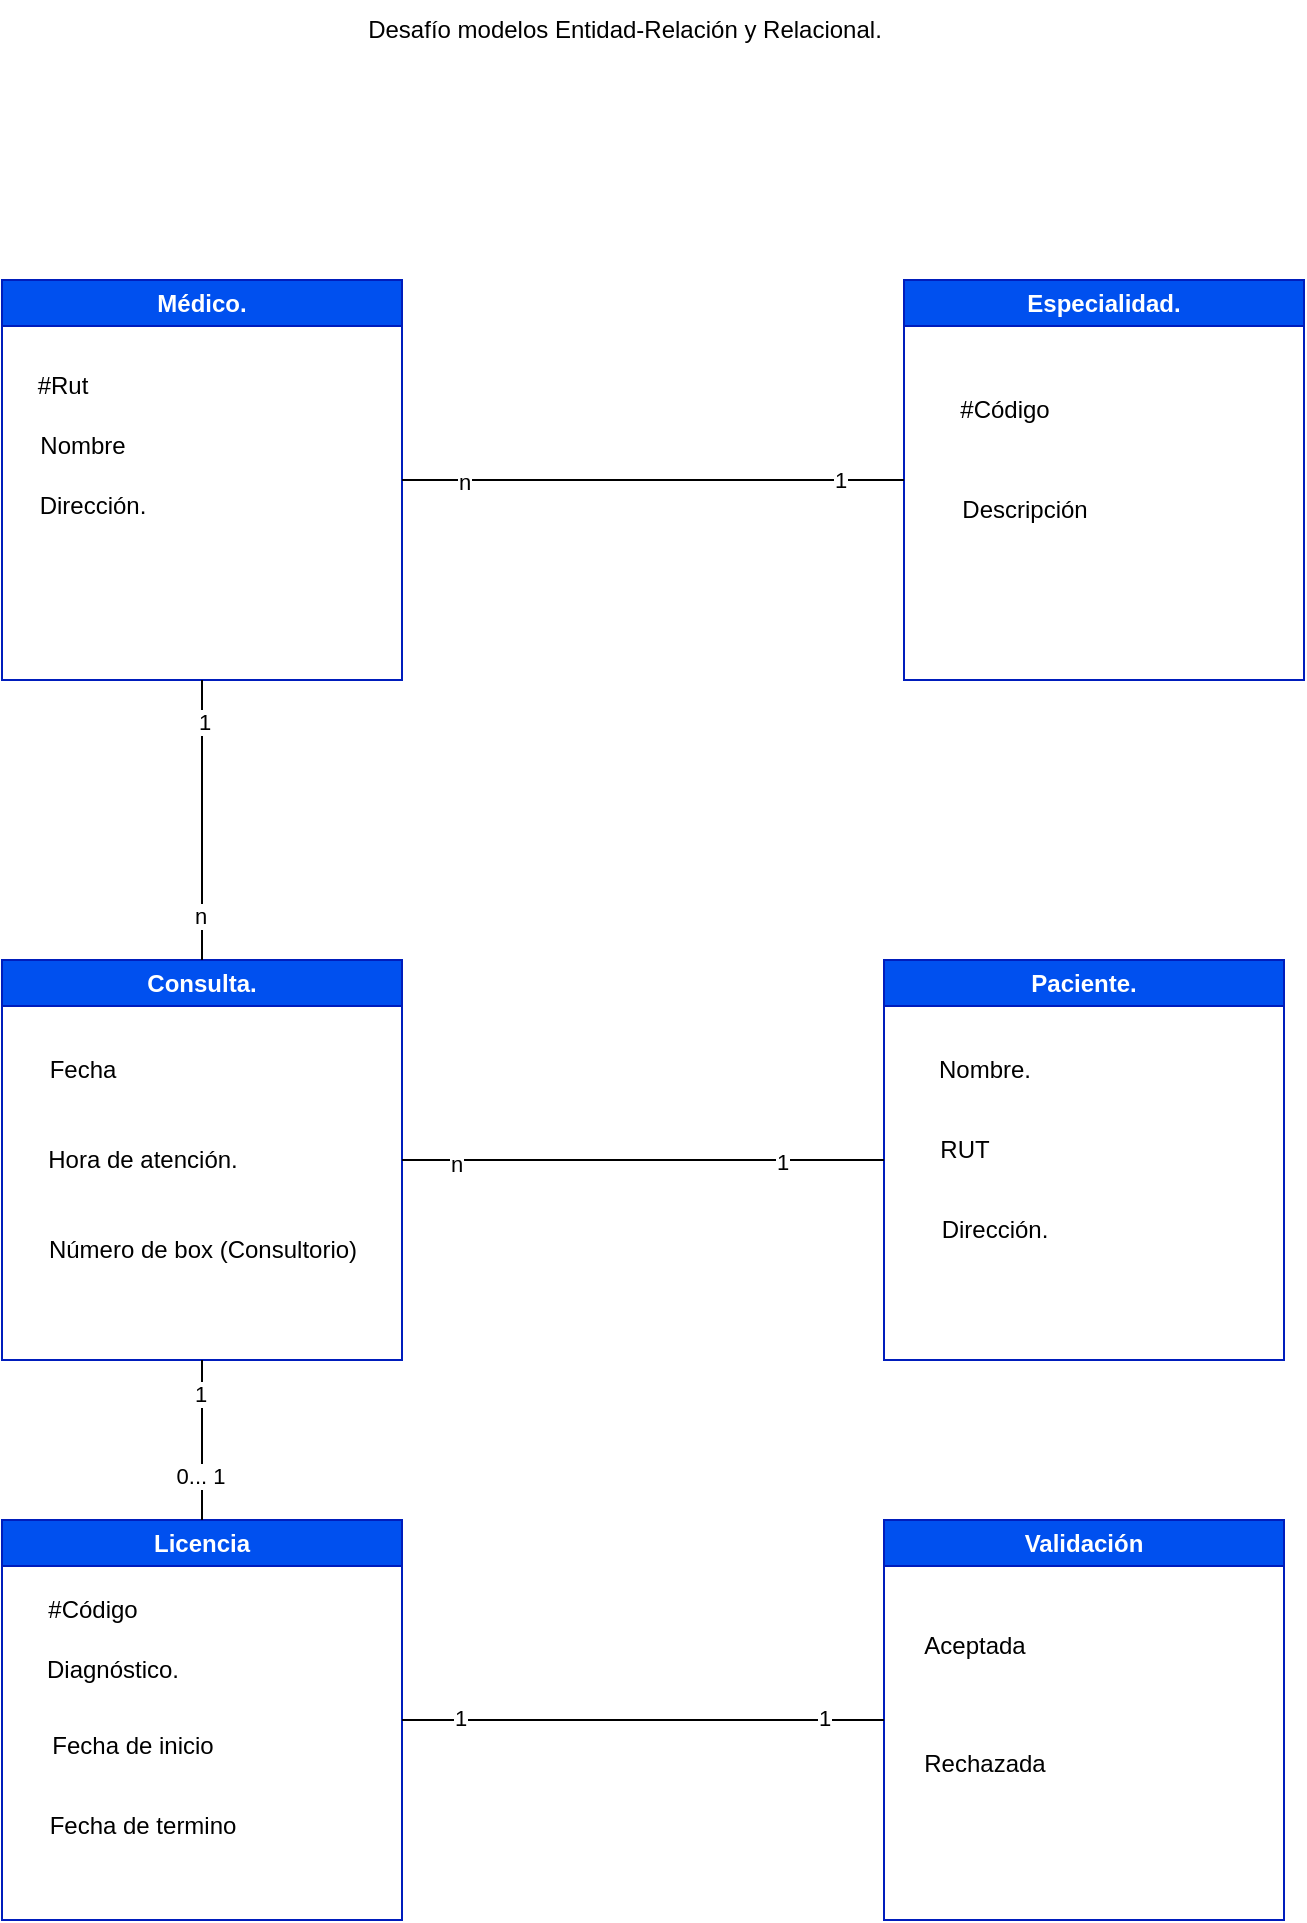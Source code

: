 <mxfile version="24.0.4" type="device">
  <diagram name="Página-1" id="icNDdeX-UyuWfVcSb-j_">
    <mxGraphModel dx="864" dy="508" grid="1" gridSize="10" guides="1" tooltips="1" connect="1" arrows="1" fold="1" page="1" pageScale="1" pageWidth="827" pageHeight="1169" math="0" shadow="0">
      <root>
        <mxCell id="0" />
        <mxCell id="1" parent="0" />
        <mxCell id="hrx3gyYdUe3ru_aE6t91-1" value="Médico." style="swimlane;whiteSpace=wrap;html=1;fillColor=#0050ef;fontColor=#ffffff;strokeColor=#001DBC;" vertex="1" parent="1">
          <mxGeometry x="109" y="320" width="200" height="200" as="geometry" />
        </mxCell>
        <mxCell id="hrx3gyYdUe3ru_aE6t91-8" value="Dirección." style="text;html=1;align=center;verticalAlign=middle;resizable=0;points=[];autosize=1;strokeColor=none;fillColor=none;" vertex="1" parent="hrx3gyYdUe3ru_aE6t91-1">
          <mxGeometry x="5" y="98" width="80" height="30" as="geometry" />
        </mxCell>
        <mxCell id="hrx3gyYdUe3ru_aE6t91-7" value="Nombre" style="text;html=1;align=center;verticalAlign=middle;resizable=0;points=[];autosize=1;strokeColor=none;fillColor=none;" vertex="1" parent="hrx3gyYdUe3ru_aE6t91-1">
          <mxGeometry x="5" y="68" width="70" height="30" as="geometry" />
        </mxCell>
        <mxCell id="hrx3gyYdUe3ru_aE6t91-6" value="#Rut" style="text;html=1;align=center;verticalAlign=middle;resizable=0;points=[];autosize=1;strokeColor=none;fillColor=none;" vertex="1" parent="hrx3gyYdUe3ru_aE6t91-1">
          <mxGeometry x="5" y="38" width="50" height="30" as="geometry" />
        </mxCell>
        <mxCell id="hrx3gyYdUe3ru_aE6t91-2" value="Especialidad." style="swimlane;whiteSpace=wrap;html=1;fillColor=#0050ef;fontColor=#ffffff;strokeColor=#001DBC;" vertex="1" parent="1">
          <mxGeometry x="560" y="320" width="200" height="200" as="geometry" />
        </mxCell>
        <mxCell id="hrx3gyYdUe3ru_aE6t91-10" value="Descripción" style="text;html=1;align=center;verticalAlign=middle;resizable=0;points=[];autosize=1;strokeColor=none;fillColor=none;" vertex="1" parent="hrx3gyYdUe3ru_aE6t91-2">
          <mxGeometry x="15" y="100" width="90" height="30" as="geometry" />
        </mxCell>
        <mxCell id="hrx3gyYdUe3ru_aE6t91-9" value="#Código" style="text;html=1;align=center;verticalAlign=middle;resizable=0;points=[];autosize=1;strokeColor=none;fillColor=none;" vertex="1" parent="hrx3gyYdUe3ru_aE6t91-2">
          <mxGeometry x="15" y="50" width="70" height="30" as="geometry" />
        </mxCell>
        <mxCell id="hrx3gyYdUe3ru_aE6t91-3" value="" style="endArrow=none;html=1;rounded=0;exitX=1;exitY=0.5;exitDx=0;exitDy=0;entryX=0;entryY=0.5;entryDx=0;entryDy=0;" edge="1" parent="1" source="hrx3gyYdUe3ru_aE6t91-1" target="hrx3gyYdUe3ru_aE6t91-2">
          <mxGeometry width="50" height="50" relative="1" as="geometry">
            <mxPoint x="390" y="290" as="sourcePoint" />
            <mxPoint x="440" y="240" as="targetPoint" />
          </mxGeometry>
        </mxCell>
        <mxCell id="hrx3gyYdUe3ru_aE6t91-4" value="1" style="edgeLabel;html=1;align=center;verticalAlign=middle;resizable=0;points=[];" vertex="1" connectable="0" parent="hrx3gyYdUe3ru_aE6t91-3">
          <mxGeometry x="0.741" relative="1" as="geometry">
            <mxPoint as="offset" />
          </mxGeometry>
        </mxCell>
        <mxCell id="hrx3gyYdUe3ru_aE6t91-5" value="n" style="edgeLabel;html=1;align=center;verticalAlign=middle;resizable=0;points=[];" vertex="1" connectable="0" parent="hrx3gyYdUe3ru_aE6t91-3">
          <mxGeometry x="-0.753" y="-1" relative="1" as="geometry">
            <mxPoint as="offset" />
          </mxGeometry>
        </mxCell>
        <mxCell id="hrx3gyYdUe3ru_aE6t91-11" value="Consulta." style="swimlane;whiteSpace=wrap;html=1;fillColor=#0050ef;fontColor=#ffffff;strokeColor=#001DBC;" vertex="1" parent="1">
          <mxGeometry x="109" y="660" width="200" height="200" as="geometry" />
        </mxCell>
        <mxCell id="hrx3gyYdUe3ru_aE6t91-22" value="Hora de atención." style="text;html=1;align=center;verticalAlign=middle;resizable=0;points=[];autosize=1;strokeColor=none;fillColor=none;" vertex="1" parent="hrx3gyYdUe3ru_aE6t91-11">
          <mxGeometry x="10" y="85" width="120" height="30" as="geometry" />
        </mxCell>
        <mxCell id="hrx3gyYdUe3ru_aE6t91-23" value="Número de box (Consultorio)" style="text;html=1;align=center;verticalAlign=middle;resizable=0;points=[];autosize=1;strokeColor=none;fillColor=none;" vertex="1" parent="hrx3gyYdUe3ru_aE6t91-11">
          <mxGeometry x="10" y="130" width="180" height="30" as="geometry" />
        </mxCell>
        <mxCell id="hrx3gyYdUe3ru_aE6t91-21" value="Fecha" style="text;html=1;align=center;verticalAlign=middle;resizable=0;points=[];autosize=1;strokeColor=none;fillColor=none;" vertex="1" parent="hrx3gyYdUe3ru_aE6t91-11">
          <mxGeometry x="10" y="40" width="60" height="30" as="geometry" />
        </mxCell>
        <mxCell id="hrx3gyYdUe3ru_aE6t91-12" value="Paciente." style="swimlane;whiteSpace=wrap;html=1;fillColor=#0050ef;fontColor=#ffffff;strokeColor=#001DBC;" vertex="1" parent="1">
          <mxGeometry x="550" y="660" width="200" height="200" as="geometry" />
        </mxCell>
        <mxCell id="hrx3gyYdUe3ru_aE6t91-26" value="Dirección." style="text;html=1;align=center;verticalAlign=middle;resizable=0;points=[];autosize=1;strokeColor=none;fillColor=none;" vertex="1" parent="hrx3gyYdUe3ru_aE6t91-12">
          <mxGeometry x="15" y="120" width="80" height="30" as="geometry" />
        </mxCell>
        <mxCell id="hrx3gyYdUe3ru_aE6t91-24" value="Nombre." style="text;html=1;align=center;verticalAlign=middle;resizable=0;points=[];autosize=1;strokeColor=none;fillColor=none;" vertex="1" parent="hrx3gyYdUe3ru_aE6t91-12">
          <mxGeometry x="15" y="40" width="70" height="30" as="geometry" />
        </mxCell>
        <mxCell id="hrx3gyYdUe3ru_aE6t91-25" value="RUT" style="text;html=1;align=center;verticalAlign=middle;resizable=0;points=[];autosize=1;strokeColor=none;fillColor=none;" vertex="1" parent="hrx3gyYdUe3ru_aE6t91-12">
          <mxGeometry x="15" y="80" width="50" height="30" as="geometry" />
        </mxCell>
        <mxCell id="hrx3gyYdUe3ru_aE6t91-14" value="" style="endArrow=none;html=1;rounded=0;exitX=0.5;exitY=0;exitDx=0;exitDy=0;entryX=0.5;entryY=1;entryDx=0;entryDy=0;" edge="1" parent="1" source="hrx3gyYdUe3ru_aE6t91-11" target="hrx3gyYdUe3ru_aE6t91-1">
          <mxGeometry width="50" height="50" relative="1" as="geometry">
            <mxPoint x="185" y="460" as="sourcePoint" />
            <mxPoint x="235" y="410" as="targetPoint" />
          </mxGeometry>
        </mxCell>
        <mxCell id="hrx3gyYdUe3ru_aE6t91-16" value="1" style="edgeLabel;html=1;align=center;verticalAlign=middle;resizable=0;points=[];" vertex="1" connectable="0" parent="hrx3gyYdUe3ru_aE6t91-14">
          <mxGeometry x="0.704" y="-1" relative="1" as="geometry">
            <mxPoint as="offset" />
          </mxGeometry>
        </mxCell>
        <mxCell id="hrx3gyYdUe3ru_aE6t91-17" value="n" style="edgeLabel;html=1;align=center;verticalAlign=middle;resizable=0;points=[];" vertex="1" connectable="0" parent="hrx3gyYdUe3ru_aE6t91-14">
          <mxGeometry x="-0.687" y="1" relative="1" as="geometry">
            <mxPoint as="offset" />
          </mxGeometry>
        </mxCell>
        <mxCell id="hrx3gyYdUe3ru_aE6t91-15" value="" style="endArrow=none;html=1;rounded=0;entryX=0;entryY=0.5;entryDx=0;entryDy=0;exitX=1;exitY=0.5;exitDx=0;exitDy=0;" edge="1" parent="1" source="hrx3gyYdUe3ru_aE6t91-11" target="hrx3gyYdUe3ru_aE6t91-12">
          <mxGeometry width="50" height="50" relative="1" as="geometry">
            <mxPoint x="350" y="610" as="sourcePoint" />
            <mxPoint x="400" y="560" as="targetPoint" />
          </mxGeometry>
        </mxCell>
        <mxCell id="hrx3gyYdUe3ru_aE6t91-18" value="n" style="edgeLabel;html=1;align=center;verticalAlign=middle;resizable=0;points=[];" vertex="1" connectable="0" parent="hrx3gyYdUe3ru_aE6t91-15">
          <mxGeometry x="-0.776" y="-2" relative="1" as="geometry">
            <mxPoint as="offset" />
          </mxGeometry>
        </mxCell>
        <mxCell id="hrx3gyYdUe3ru_aE6t91-19" value="1" style="edgeLabel;html=1;align=center;verticalAlign=middle;resizable=0;points=[];" vertex="1" connectable="0" parent="hrx3gyYdUe3ru_aE6t91-15">
          <mxGeometry x="0.577" y="-1" relative="1" as="geometry">
            <mxPoint as="offset" />
          </mxGeometry>
        </mxCell>
        <mxCell id="hrx3gyYdUe3ru_aE6t91-20" value="Desafío modelos Entidad-Relación y Relacional." style="text;html=1;align=center;verticalAlign=middle;resizable=0;points=[];autosize=1;strokeColor=none;fillColor=none;" vertex="1" parent="1">
          <mxGeometry x="280" y="180" width="280" height="30" as="geometry" />
        </mxCell>
        <mxCell id="hrx3gyYdUe3ru_aE6t91-27" value="Licencia" style="swimlane;whiteSpace=wrap;html=1;fillColor=#0050ef;fontColor=#ffffff;strokeColor=#001DBC;" vertex="1" parent="1">
          <mxGeometry x="109.0" y="940" width="200" height="200" as="geometry" />
        </mxCell>
        <mxCell id="hrx3gyYdUe3ru_aE6t91-28" value="#Código" style="text;html=1;align=center;verticalAlign=middle;resizable=0;points=[];autosize=1;strokeColor=none;fillColor=none;" vertex="1" parent="hrx3gyYdUe3ru_aE6t91-27">
          <mxGeometry x="10" y="30" width="70" height="30" as="geometry" />
        </mxCell>
        <mxCell id="hrx3gyYdUe3ru_aE6t91-29" value="Diagnóstico." style="text;html=1;align=center;verticalAlign=middle;resizable=0;points=[];autosize=1;strokeColor=none;fillColor=none;" vertex="1" parent="hrx3gyYdUe3ru_aE6t91-27">
          <mxGeometry x="10" y="60" width="90" height="30" as="geometry" />
        </mxCell>
        <mxCell id="hrx3gyYdUe3ru_aE6t91-31" value="Fecha de termino" style="text;html=1;align=center;verticalAlign=middle;resizable=0;points=[];autosize=1;strokeColor=none;fillColor=none;" vertex="1" parent="hrx3gyYdUe3ru_aE6t91-27">
          <mxGeometry x="10" y="138" width="120" height="30" as="geometry" />
        </mxCell>
        <mxCell id="hrx3gyYdUe3ru_aE6t91-30" value="Fecha de inicio" style="text;html=1;align=center;verticalAlign=middle;resizable=0;points=[];autosize=1;strokeColor=none;fillColor=none;" vertex="1" parent="hrx3gyYdUe3ru_aE6t91-27">
          <mxGeometry x="15" y="98" width="100" height="30" as="geometry" />
        </mxCell>
        <mxCell id="hrx3gyYdUe3ru_aE6t91-33" value="" style="endArrow=none;html=1;rounded=0;entryX=0.5;entryY=1;entryDx=0;entryDy=0;exitX=0.5;exitY=0;exitDx=0;exitDy=0;" edge="1" parent="1" source="hrx3gyYdUe3ru_aE6t91-27" target="hrx3gyYdUe3ru_aE6t91-11">
          <mxGeometry width="50" height="50" relative="1" as="geometry">
            <mxPoint x="184" y="920" as="sourcePoint" />
            <mxPoint x="234" y="870" as="targetPoint" />
          </mxGeometry>
        </mxCell>
        <mxCell id="hrx3gyYdUe3ru_aE6t91-41" value="1" style="edgeLabel;html=1;align=center;verticalAlign=middle;resizable=0;points=[];" vertex="1" connectable="0" parent="hrx3gyYdUe3ru_aE6t91-33">
          <mxGeometry x="0.575" y="1" relative="1" as="geometry">
            <mxPoint as="offset" />
          </mxGeometry>
        </mxCell>
        <mxCell id="hrx3gyYdUe3ru_aE6t91-42" value="0... 1" style="edgeLabel;html=1;align=center;verticalAlign=middle;resizable=0;points=[];" vertex="1" connectable="0" parent="hrx3gyYdUe3ru_aE6t91-33">
          <mxGeometry x="-0.45" y="1" relative="1" as="geometry">
            <mxPoint as="offset" />
          </mxGeometry>
        </mxCell>
        <mxCell id="hrx3gyYdUe3ru_aE6t91-36" value="Validación" style="swimlane;whiteSpace=wrap;html=1;fillColor=#0050ef;fontColor=#ffffff;strokeColor=#001DBC;" vertex="1" parent="1">
          <mxGeometry x="550" y="940" width="200" height="200" as="geometry" />
        </mxCell>
        <mxCell id="hrx3gyYdUe3ru_aE6t91-38" value="Rechazada" style="text;html=1;align=center;verticalAlign=middle;resizable=0;points=[];autosize=1;strokeColor=none;fillColor=none;" vertex="1" parent="hrx3gyYdUe3ru_aE6t91-36">
          <mxGeometry x="10" y="107" width="80" height="30" as="geometry" />
        </mxCell>
        <mxCell id="hrx3gyYdUe3ru_aE6t91-37" value="Aceptada" style="text;html=1;align=center;verticalAlign=middle;resizable=0;points=[];autosize=1;strokeColor=none;fillColor=none;" vertex="1" parent="hrx3gyYdUe3ru_aE6t91-36">
          <mxGeometry x="10" y="48" width="70" height="30" as="geometry" />
        </mxCell>
        <mxCell id="hrx3gyYdUe3ru_aE6t91-39" value="" style="endArrow=none;html=1;rounded=0;entryX=0;entryY=0.5;entryDx=0;entryDy=0;exitX=1;exitY=0.5;exitDx=0;exitDy=0;" edge="1" parent="1" source="hrx3gyYdUe3ru_aE6t91-27" target="hrx3gyYdUe3ru_aE6t91-36">
          <mxGeometry width="50" height="50" relative="1" as="geometry">
            <mxPoint x="310" y="1060" as="sourcePoint" />
            <mxPoint x="440" y="1030" as="targetPoint" />
          </mxGeometry>
        </mxCell>
        <mxCell id="hrx3gyYdUe3ru_aE6t91-43" value="1" style="edgeLabel;html=1;align=center;verticalAlign=middle;resizable=0;points=[];" vertex="1" connectable="0" parent="hrx3gyYdUe3ru_aE6t91-39">
          <mxGeometry x="-0.759" y="1" relative="1" as="geometry">
            <mxPoint as="offset" />
          </mxGeometry>
        </mxCell>
        <mxCell id="hrx3gyYdUe3ru_aE6t91-44" value="1" style="edgeLabel;html=1;align=center;verticalAlign=middle;resizable=0;points=[];" vertex="1" connectable="0" parent="hrx3gyYdUe3ru_aE6t91-39">
          <mxGeometry x="0.751" y="1" relative="1" as="geometry">
            <mxPoint as="offset" />
          </mxGeometry>
        </mxCell>
      </root>
    </mxGraphModel>
  </diagram>
</mxfile>
